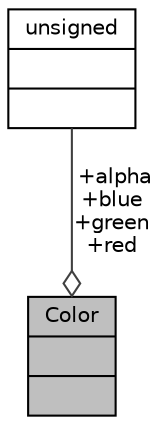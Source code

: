 digraph "Color"
{
 // LATEX_PDF_SIZE
  edge [fontname="Helvetica",fontsize="10",labelfontname="Helvetica",labelfontsize="10"];
  node [fontname="Helvetica",fontsize="10",shape=record];
  Node1 [label="{Color\n||}",height=0.2,width=0.4,color="black", fillcolor="grey75", style="filled", fontcolor="black",tooltip=" "];
  Node2 -> Node1 [color="grey25",fontsize="10",style="solid",label=" +alpha\n+blue\n+green\n+red" ,arrowhead="odiamond",fontname="Helvetica"];
  Node2 [label="{unsigned\n||}",height=0.2,width=0.4,color="black", fillcolor="white", style="filled",tooltip=" "];
}
